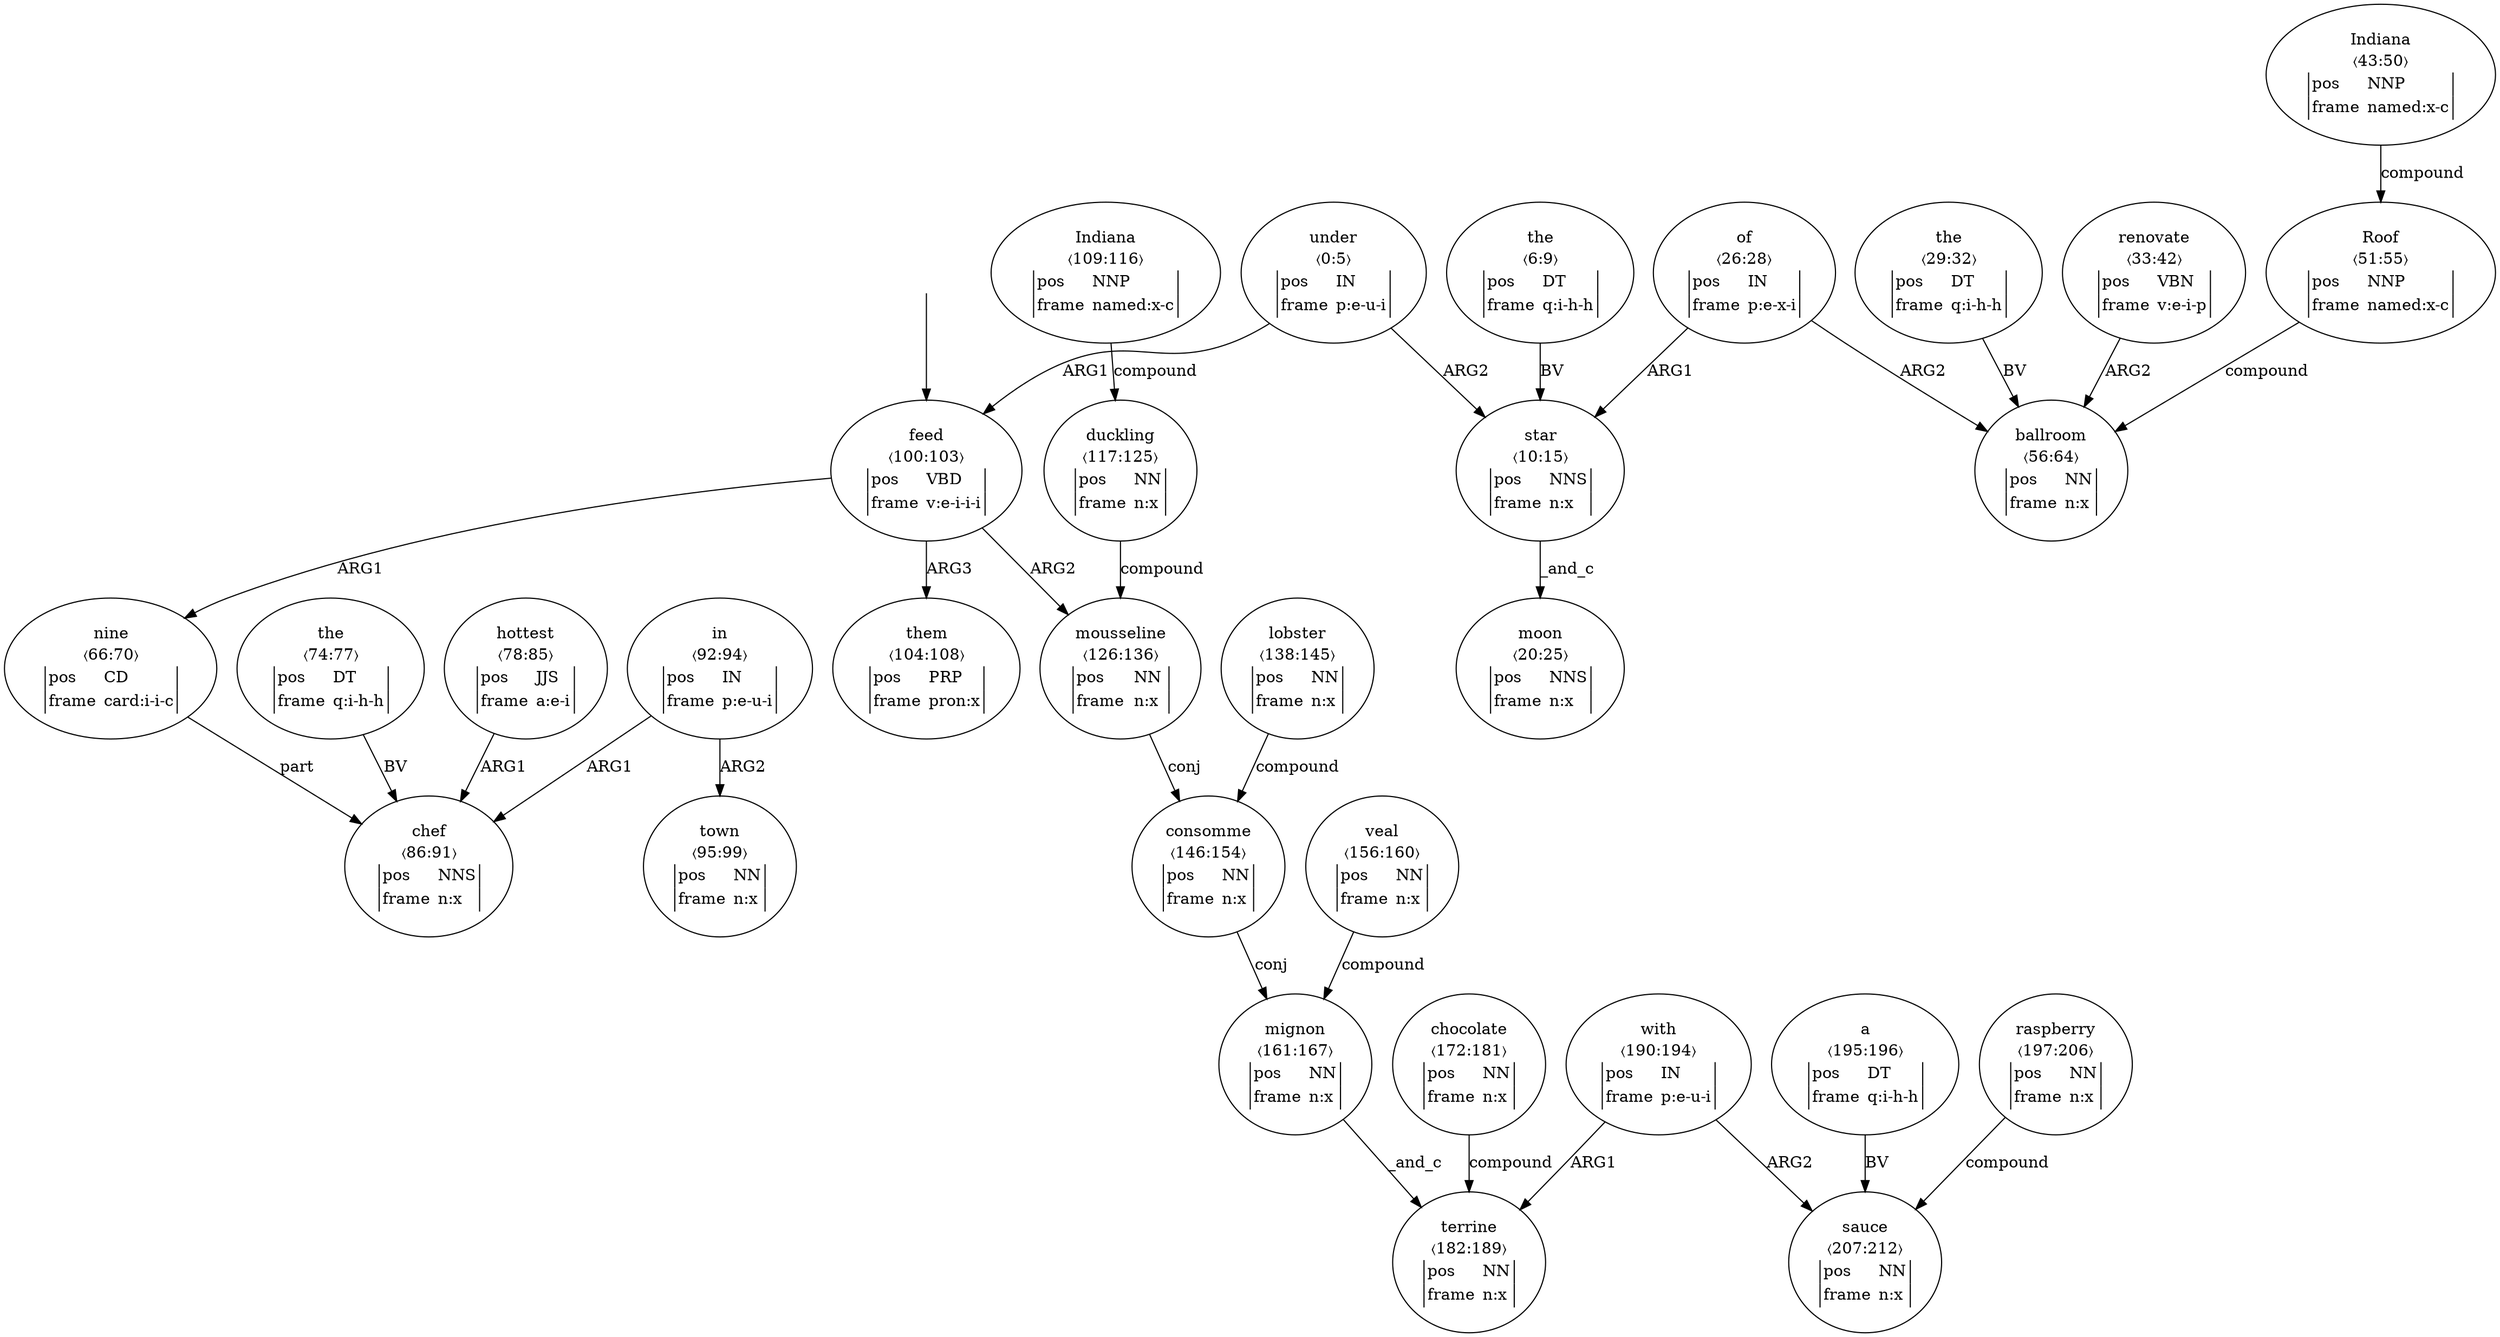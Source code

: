 digraph "20010017" {
  top [ style=invis ];
  top -> 19;
  0 [ label=<<table align="center" border="0" cellspacing="0"><tr><td colspan="2">under</td></tr><tr><td colspan="2">〈0:5〉</td></tr><tr><td sides="l" border="1" align="left">pos</td><td sides="r" border="1" align="left">IN</td></tr><tr><td sides="l" border="1" align="left">frame</td><td sides="r" border="1" align="left">p:e-u-i</td></tr></table>> ];
  1 [ label=<<table align="center" border="0" cellspacing="0"><tr><td colspan="2">the</td></tr><tr><td colspan="2">〈6:9〉</td></tr><tr><td sides="l" border="1" align="left">pos</td><td sides="r" border="1" align="left">DT</td></tr><tr><td sides="l" border="1" align="left">frame</td><td sides="r" border="1" align="left">q:i-h-h</td></tr></table>> ];
  2 [ label=<<table align="center" border="0" cellspacing="0"><tr><td colspan="2">star</td></tr><tr><td colspan="2">〈10:15〉</td></tr><tr><td sides="l" border="1" align="left">pos</td><td sides="r" border="1" align="left">NNS</td></tr><tr><td sides="l" border="1" align="left">frame</td><td sides="r" border="1" align="left">n:x</td></tr></table>> ];
  4 [ label=<<table align="center" border="0" cellspacing="0"><tr><td colspan="2">moon</td></tr><tr><td colspan="2">〈20:25〉</td></tr><tr><td sides="l" border="1" align="left">pos</td><td sides="r" border="1" align="left">NNS</td></tr><tr><td sides="l" border="1" align="left">frame</td><td sides="r" border="1" align="left">n:x</td></tr></table>> ];
  5 [ label=<<table align="center" border="0" cellspacing="0"><tr><td colspan="2">of</td></tr><tr><td colspan="2">〈26:28〉</td></tr><tr><td sides="l" border="1" align="left">pos</td><td sides="r" border="1" align="left">IN</td></tr><tr><td sides="l" border="1" align="left">frame</td><td sides="r" border="1" align="left">p:e-x-i</td></tr></table>> ];
  6 [ label=<<table align="center" border="0" cellspacing="0"><tr><td colspan="2">the</td></tr><tr><td colspan="2">〈29:32〉</td></tr><tr><td sides="l" border="1" align="left">pos</td><td sides="r" border="1" align="left">DT</td></tr><tr><td sides="l" border="1" align="left">frame</td><td sides="r" border="1" align="left">q:i-h-h</td></tr></table>> ];
  7 [ label=<<table align="center" border="0" cellspacing="0"><tr><td colspan="2">renovate</td></tr><tr><td colspan="2">〈33:42〉</td></tr><tr><td sides="l" border="1" align="left">pos</td><td sides="r" border="1" align="left">VBN</td></tr><tr><td sides="l" border="1" align="left">frame</td><td sides="r" border="1" align="left">v:e-i-p</td></tr></table>> ];
  8 [ label=<<table align="center" border="0" cellspacing="0"><tr><td colspan="2">Indiana</td></tr><tr><td colspan="2">〈43:50〉</td></tr><tr><td sides="l" border="1" align="left">pos</td><td sides="r" border="1" align="left">NNP</td></tr><tr><td sides="l" border="1" align="left">frame</td><td sides="r" border="1" align="left">named:x-c</td></tr></table>> ];
  9 [ label=<<table align="center" border="0" cellspacing="0"><tr><td colspan="2">Roof</td></tr><tr><td colspan="2">〈51:55〉</td></tr><tr><td sides="l" border="1" align="left">pos</td><td sides="r" border="1" align="left">NNP</td></tr><tr><td sides="l" border="1" align="left">frame</td><td sides="r" border="1" align="left">named:x-c</td></tr></table>> ];
  10 [ label=<<table align="center" border="0" cellspacing="0"><tr><td colspan="2">ballroom</td></tr><tr><td colspan="2">〈56:64〉</td></tr><tr><td sides="l" border="1" align="left">pos</td><td sides="r" border="1" align="left">NN</td></tr><tr><td sides="l" border="1" align="left">frame</td><td sides="r" border="1" align="left">n:x</td></tr></table>> ];
  12 [ label=<<table align="center" border="0" cellspacing="0"><tr><td colspan="2">nine</td></tr><tr><td colspan="2">〈66:70〉</td></tr><tr><td sides="l" border="1" align="left">pos</td><td sides="r" border="1" align="left">CD</td></tr><tr><td sides="l" border="1" align="left">frame</td><td sides="r" border="1" align="left">card:i-i-c</td></tr></table>> ];
  14 [ label=<<table align="center" border="0" cellspacing="0"><tr><td colspan="2">the</td></tr><tr><td colspan="2">〈74:77〉</td></tr><tr><td sides="l" border="1" align="left">pos</td><td sides="r" border="1" align="left">DT</td></tr><tr><td sides="l" border="1" align="left">frame</td><td sides="r" border="1" align="left">q:i-h-h</td></tr></table>> ];
  15 [ label=<<table align="center" border="0" cellspacing="0"><tr><td colspan="2">hottest</td></tr><tr><td colspan="2">〈78:85〉</td></tr><tr><td sides="l" border="1" align="left">pos</td><td sides="r" border="1" align="left">JJS</td></tr><tr><td sides="l" border="1" align="left">frame</td><td sides="r" border="1" align="left">a:e-i</td></tr></table>> ];
  16 [ label=<<table align="center" border="0" cellspacing="0"><tr><td colspan="2">chef</td></tr><tr><td colspan="2">〈86:91〉</td></tr><tr><td sides="l" border="1" align="left">pos</td><td sides="r" border="1" align="left">NNS</td></tr><tr><td sides="l" border="1" align="left">frame</td><td sides="r" border="1" align="left">n:x</td></tr></table>> ];
  17 [ label=<<table align="center" border="0" cellspacing="0"><tr><td colspan="2">in</td></tr><tr><td colspan="2">〈92:94〉</td></tr><tr><td sides="l" border="1" align="left">pos</td><td sides="r" border="1" align="left">IN</td></tr><tr><td sides="l" border="1" align="left">frame</td><td sides="r" border="1" align="left">p:e-u-i</td></tr></table>> ];
  18 [ label=<<table align="center" border="0" cellspacing="0"><tr><td colspan="2">town</td></tr><tr><td colspan="2">〈95:99〉</td></tr><tr><td sides="l" border="1" align="left">pos</td><td sides="r" border="1" align="left">NN</td></tr><tr><td sides="l" border="1" align="left">frame</td><td sides="r" border="1" align="left">n:x</td></tr></table>> ];
  19 [ label=<<table align="center" border="0" cellspacing="0"><tr><td colspan="2">feed</td></tr><tr><td colspan="2">〈100:103〉</td></tr><tr><td sides="l" border="1" align="left">pos</td><td sides="r" border="1" align="left">VBD</td></tr><tr><td sides="l" border="1" align="left">frame</td><td sides="r" border="1" align="left">v:e-i-i-i</td></tr></table>> ];
  20 [ label=<<table align="center" border="0" cellspacing="0"><tr><td colspan="2">them</td></tr><tr><td colspan="2">〈104:108〉</td></tr><tr><td sides="l" border="1" align="left">pos</td><td sides="r" border="1" align="left">PRP</td></tr><tr><td sides="l" border="1" align="left">frame</td><td sides="r" border="1" align="left">pron:x</td></tr></table>> ];
  21 [ label=<<table align="center" border="0" cellspacing="0"><tr><td colspan="2">Indiana</td></tr><tr><td colspan="2">〈109:116〉</td></tr><tr><td sides="l" border="1" align="left">pos</td><td sides="r" border="1" align="left">NNP</td></tr><tr><td sides="l" border="1" align="left">frame</td><td sides="r" border="1" align="left">named:x-c</td></tr></table>> ];
  22 [ label=<<table align="center" border="0" cellspacing="0"><tr><td colspan="2">duckling</td></tr><tr><td colspan="2">〈117:125〉</td></tr><tr><td sides="l" border="1" align="left">pos</td><td sides="r" border="1" align="left">NN</td></tr><tr><td sides="l" border="1" align="left">frame</td><td sides="r" border="1" align="left">n:x</td></tr></table>> ];
  23 [ label=<<table align="center" border="0" cellspacing="0"><tr><td colspan="2">mousseline</td></tr><tr><td colspan="2">〈126:136〉</td></tr><tr><td sides="l" border="1" align="left">pos</td><td sides="r" border="1" align="left">NN</td></tr><tr><td sides="l" border="1" align="left">frame</td><td sides="r" border="1" align="left">n:x</td></tr></table>> ];
  25 [ label=<<table align="center" border="0" cellspacing="0"><tr><td colspan="2">lobster</td></tr><tr><td colspan="2">〈138:145〉</td></tr><tr><td sides="l" border="1" align="left">pos</td><td sides="r" border="1" align="left">NN</td></tr><tr><td sides="l" border="1" align="left">frame</td><td sides="r" border="1" align="left">n:x</td></tr></table>> ];
  26 [ label=<<table align="center" border="0" cellspacing="0"><tr><td colspan="2">consomme</td></tr><tr><td colspan="2">〈146:154〉</td></tr><tr><td sides="l" border="1" align="left">pos</td><td sides="r" border="1" align="left">NN</td></tr><tr><td sides="l" border="1" align="left">frame</td><td sides="r" border="1" align="left">n:x</td></tr></table>> ];
  28 [ label=<<table align="center" border="0" cellspacing="0"><tr><td colspan="2">veal</td></tr><tr><td colspan="2">〈156:160〉</td></tr><tr><td sides="l" border="1" align="left">pos</td><td sides="r" border="1" align="left">NN</td></tr><tr><td sides="l" border="1" align="left">frame</td><td sides="r" border="1" align="left">n:x</td></tr></table>> ];
  29 [ label=<<table align="center" border="0" cellspacing="0"><tr><td colspan="2">mignon</td></tr><tr><td colspan="2">〈161:167〉</td></tr><tr><td sides="l" border="1" align="left">pos</td><td sides="r" border="1" align="left">NN</td></tr><tr><td sides="l" border="1" align="left">frame</td><td sides="r" border="1" align="left">n:x</td></tr></table>> ];
  31 [ label=<<table align="center" border="0" cellspacing="0"><tr><td colspan="2">chocolate</td></tr><tr><td colspan="2">〈172:181〉</td></tr><tr><td sides="l" border="1" align="left">pos</td><td sides="r" border="1" align="left">NN</td></tr><tr><td sides="l" border="1" align="left">frame</td><td sides="r" border="1" align="left">n:x</td></tr></table>> ];
  32 [ label=<<table align="center" border="0" cellspacing="0"><tr><td colspan="2">terrine</td></tr><tr><td colspan="2">〈182:189〉</td></tr><tr><td sides="l" border="1" align="left">pos</td><td sides="r" border="1" align="left">NN</td></tr><tr><td sides="l" border="1" align="left">frame</td><td sides="r" border="1" align="left">n:x</td></tr></table>> ];
  33 [ label=<<table align="center" border="0" cellspacing="0"><tr><td colspan="2">with</td></tr><tr><td colspan="2">〈190:194〉</td></tr><tr><td sides="l" border="1" align="left">pos</td><td sides="r" border="1" align="left">IN</td></tr><tr><td sides="l" border="1" align="left">frame</td><td sides="r" border="1" align="left">p:e-u-i</td></tr></table>> ];
  34 [ label=<<table align="center" border="0" cellspacing="0"><tr><td colspan="2">a</td></tr><tr><td colspan="2">〈195:196〉</td></tr><tr><td sides="l" border="1" align="left">pos</td><td sides="r" border="1" align="left">DT</td></tr><tr><td sides="l" border="1" align="left">frame</td><td sides="r" border="1" align="left">q:i-h-h</td></tr></table>> ];
  35 [ label=<<table align="center" border="0" cellspacing="0"><tr><td colspan="2">raspberry</td></tr><tr><td colspan="2">〈197:206〉</td></tr><tr><td sides="l" border="1" align="left">pos</td><td sides="r" border="1" align="left">NN</td></tr><tr><td sides="l" border="1" align="left">frame</td><td sides="r" border="1" align="left">n:x</td></tr></table>> ];
  36 [ label=<<table align="center" border="0" cellspacing="0"><tr><td colspan="2">sauce</td></tr><tr><td colspan="2">〈207:212〉</td></tr><tr><td sides="l" border="1" align="left">pos</td><td sides="r" border="1" align="left">NN</td></tr><tr><td sides="l" border="1" align="left">frame</td><td sides="r" border="1" align="left">n:x</td></tr></table>> ];
  14 -> 16 [ label="BV" ];
  34 -> 36 [ label="BV" ];
  8 -> 9 [ label="compound" ];
  22 -> 23 [ label="compound" ];
  0 -> 2 [ label="ARG2" ];
  35 -> 36 [ label="compound" ];
  26 -> 29 [ label="conj" ];
  6 -> 10 [ label="BV" ];
  7 -> 10 [ label="ARG2" ];
  19 -> 20 [ label="ARG3" ];
  2 -> 4 [ label="_and_c" ];
  28 -> 29 [ label="compound" ];
  0 -> 19 [ label="ARG1" ];
  23 -> 26 [ label="conj" ];
  25 -> 26 [ label="compound" ];
  17 -> 16 [ label="ARG1" ];
  33 -> 32 [ label="ARG1" ];
  5 -> 10 [ label="ARG2" ];
  17 -> 18 [ label="ARG2" ];
  15 -> 16 [ label="ARG1" ];
  19 -> 23 [ label="ARG2" ];
  5 -> 2 [ label="ARG1" ];
  33 -> 36 [ label="ARG2" ];
  19 -> 12 [ label="ARG1" ];
  1 -> 2 [ label="BV" ];
  9 -> 10 [ label="compound" ];
  21 -> 22 [ label="compound" ];
  31 -> 32 [ label="compound" ];
  29 -> 32 [ label="_and_c" ];
  12 -> 16 [ label="part" ];
}


